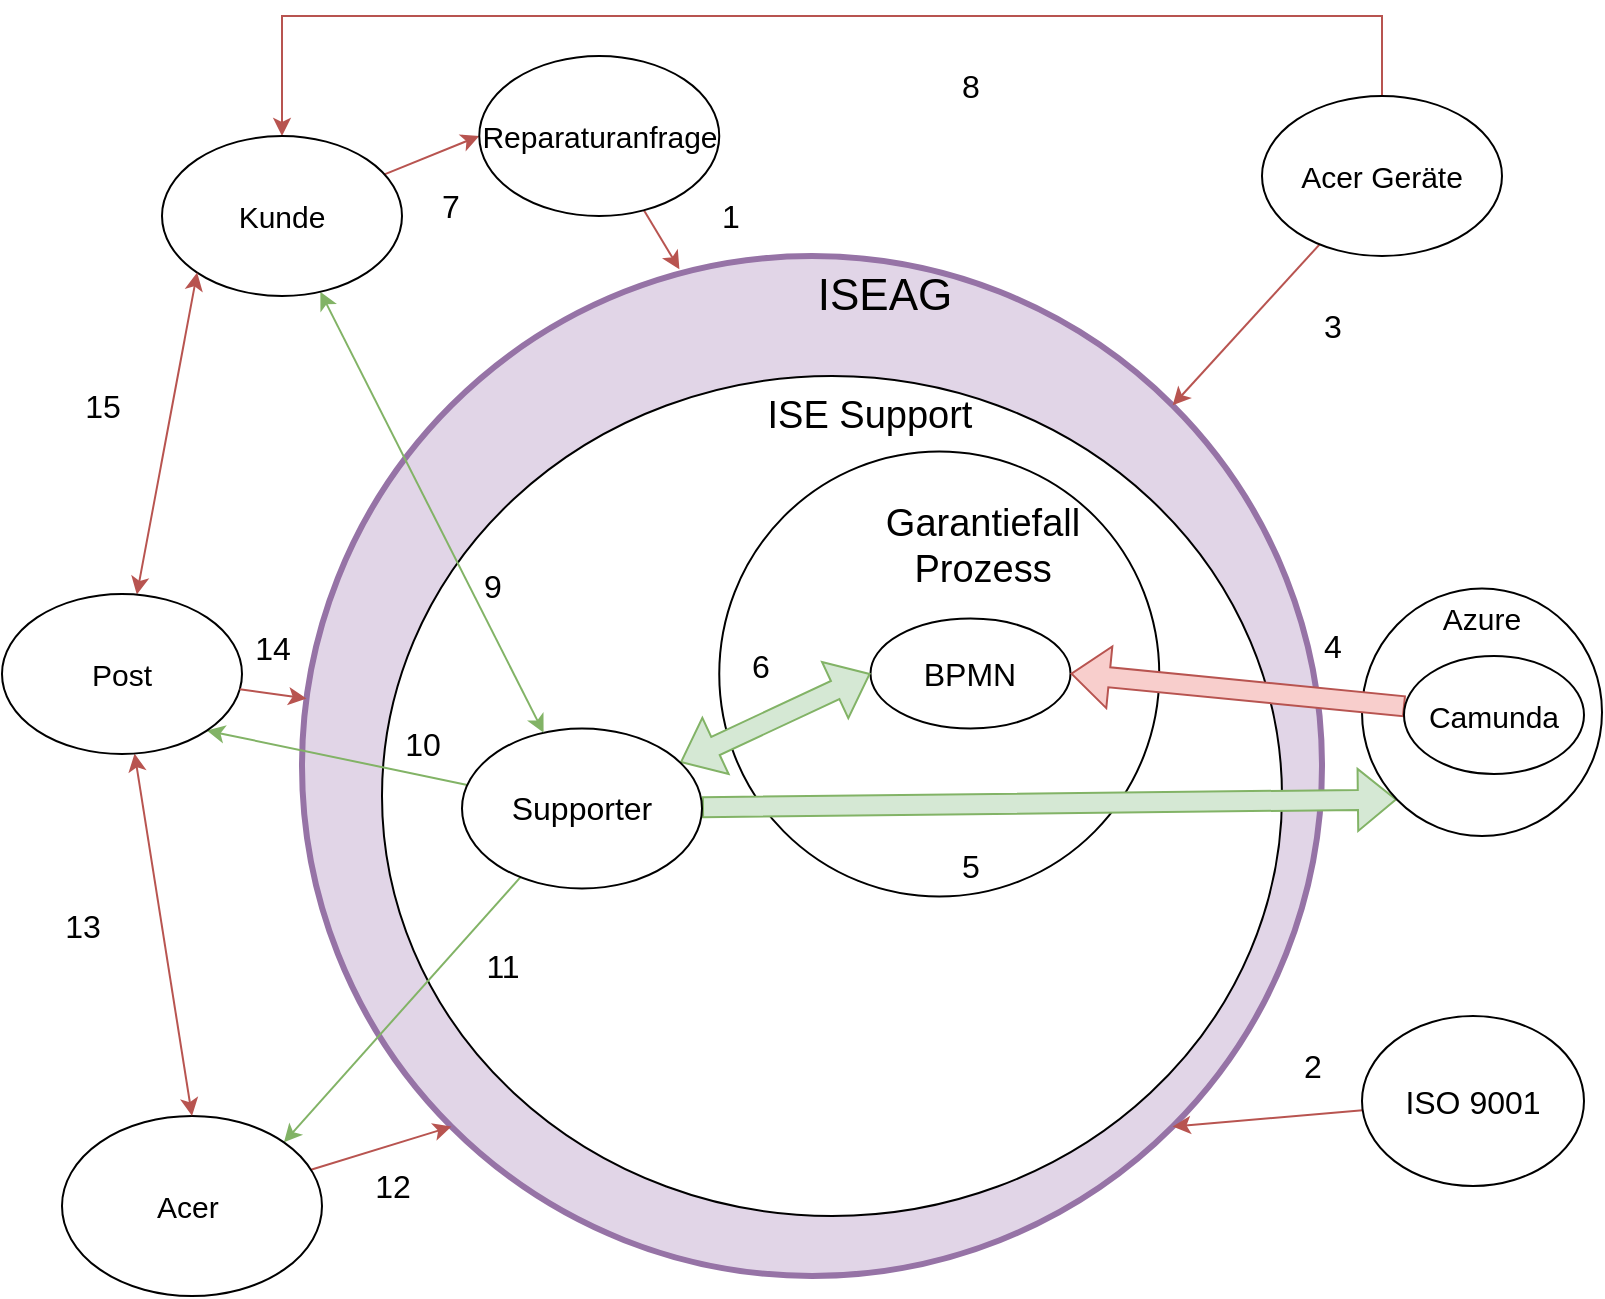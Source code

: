 <mxfile version="22.1.4" type="device">
  <diagram name="Seite-1" id="0NsEZmdlxZwcnF9jEizN">
    <mxGraphModel dx="1002" dy="1800" grid="1" gridSize="10" guides="1" tooltips="1" connect="1" arrows="1" fold="1" page="1" pageScale="1" pageWidth="827" pageHeight="1169" math="0" shadow="0">
      <root>
        <mxCell id="0" />
        <mxCell id="1" parent="0" />
        <mxCell id="VuZYO-ba5Akp1SjeqLfg-2" value="" style="ellipse;whiteSpace=wrap;html=1;aspect=fixed;strokeWidth=3;fillColor=#e1d5e7;strokeColor=#9673a6;" parent="1" vertex="1">
          <mxGeometry x="170" y="110" width="510" height="510" as="geometry" />
        </mxCell>
        <mxCell id="VuZYO-ba5Akp1SjeqLfg-9" value="&lt;font style=&quot;font-size: 22px;&quot;&gt;ISEAG&lt;/font&gt;" style="text;html=1;strokeColor=none;fillColor=none;align=center;verticalAlign=middle;whiteSpace=wrap;rounded=0;" parent="1" vertex="1">
          <mxGeometry x="414" y="110" width="95" height="40" as="geometry" />
        </mxCell>
        <mxCell id="VuZYO-ba5Akp1SjeqLfg-14" value="" style="ellipse;whiteSpace=wrap;html=1;" parent="1" vertex="1">
          <mxGeometry x="210" y="170" width="450" height="420" as="geometry" />
        </mxCell>
        <mxCell id="VuZYO-ba5Akp1SjeqLfg-11" value="" style="ellipse;whiteSpace=wrap;html=1;" parent="1" vertex="1">
          <mxGeometry x="378.63" y="207.75" width="220" height="222.5" as="geometry" />
        </mxCell>
        <mxCell id="VuZYO-ba5Akp1SjeqLfg-10" value="&lt;font style=&quot;font-size: 19px;&quot;&gt;Garantiefall Prozess&lt;/font&gt;" style="text;html=1;strokeColor=none;fillColor=none;align=center;verticalAlign=middle;whiteSpace=wrap;rounded=0;" parent="1" vertex="1">
          <mxGeometry x="465.75" y="220" width="88.5" height="70" as="geometry" />
        </mxCell>
        <mxCell id="VuZYO-ba5Akp1SjeqLfg-12" value="&lt;font style=&quot;font-size: 16px;&quot;&gt;BPMN&lt;/font&gt;" style="ellipse;whiteSpace=wrap;html=1;" parent="1" vertex="1">
          <mxGeometry x="454.25" y="291.25" width="100" height="55" as="geometry" />
        </mxCell>
        <mxCell id="VuZYO-ba5Akp1SjeqLfg-16" value="&lt;font style=&quot;font-size: 19px;&quot;&gt;ISE Support&lt;/font&gt;" style="text;html=1;strokeColor=none;fillColor=none;align=center;verticalAlign=middle;whiteSpace=wrap;rounded=0;" parent="1" vertex="1">
          <mxGeometry x="399" y="160" width="110" height="60" as="geometry" />
        </mxCell>
        <mxCell id="VuZYO-ba5Akp1SjeqLfg-38" style="rounded=0;orthogonalLoop=1;jettySize=auto;html=1;entryX=1;entryY=1;entryDx=0;entryDy=0;fillColor=#f8cecc;strokeColor=#b85450;" parent="1" source="VuZYO-ba5Akp1SjeqLfg-18" target="VuZYO-ba5Akp1SjeqLfg-2" edge="1">
          <mxGeometry relative="1" as="geometry" />
        </mxCell>
        <mxCell id="VuZYO-ba5Akp1SjeqLfg-18" value="&lt;font style=&quot;font-size: 16px;&quot;&gt;ISO 9001&lt;/font&gt;" style="ellipse;whiteSpace=wrap;html=1;" parent="1" vertex="1">
          <mxGeometry x="700" y="490" width="111" height="85" as="geometry" />
        </mxCell>
        <mxCell id="VuZYO-ba5Akp1SjeqLfg-32" style="rounded=0;orthogonalLoop=1;jettySize=auto;html=1;entryX=0;entryY=0.5;entryDx=0;entryDy=0;startArrow=classic;startFill=1;fillColor=#d5e8d4;strokeColor=#82b366;shape=flexArrow;" parent="1" source="VuZYO-ba5Akp1SjeqLfg-24" target="VuZYO-ba5Akp1SjeqLfg-12" edge="1">
          <mxGeometry relative="1" as="geometry" />
        </mxCell>
        <mxCell id="nUDOQ9DPYOoLFEVzFZWF-7" style="rounded=0;orthogonalLoop=1;jettySize=auto;html=1;entryX=0;entryY=1;entryDx=0;entryDy=0;fillColor=#d5e8d4;strokeColor=#82b366;shape=flexArrow;" parent="1" source="VuZYO-ba5Akp1SjeqLfg-24" target="nUDOQ9DPYOoLFEVzFZWF-3" edge="1">
          <mxGeometry relative="1" as="geometry" />
        </mxCell>
        <mxCell id="nUDOQ9DPYOoLFEVzFZWF-9" style="rounded=0;orthogonalLoop=1;jettySize=auto;html=1;entryX=1;entryY=0;entryDx=0;entryDy=0;fillColor=#d5e8d4;strokeColor=#82b366;" parent="1" source="VuZYO-ba5Akp1SjeqLfg-24" target="VuZYO-ba5Akp1SjeqLfg-42" edge="1">
          <mxGeometry relative="1" as="geometry" />
        </mxCell>
        <mxCell id="nUDOQ9DPYOoLFEVzFZWF-11" style="rounded=0;orthogonalLoop=1;jettySize=auto;html=1;entryX=1;entryY=1;entryDx=0;entryDy=0;fillColor=#d5e8d4;strokeColor=#82b366;" parent="1" source="VuZYO-ba5Akp1SjeqLfg-24" target="VuZYO-ba5Akp1SjeqLfg-44" edge="1">
          <mxGeometry relative="1" as="geometry" />
        </mxCell>
        <mxCell id="VuZYO-ba5Akp1SjeqLfg-24" value="&lt;font style=&quot;font-size: 16px;&quot;&gt;Supporter&lt;/font&gt;" style="ellipse;whiteSpace=wrap;html=1;" parent="1" vertex="1">
          <mxGeometry x="250" y="346.25" width="120" height="80" as="geometry" />
        </mxCell>
        <mxCell id="VuZYO-ba5Akp1SjeqLfg-31" style="rounded=0;orthogonalLoop=1;jettySize=auto;html=1;entryX=1;entryY=0;entryDx=0;entryDy=0;fillColor=#f8cecc;strokeColor=#b85450;" parent="1" source="VuZYO-ba5Akp1SjeqLfg-30" target="VuZYO-ba5Akp1SjeqLfg-2" edge="1">
          <mxGeometry relative="1" as="geometry" />
        </mxCell>
        <mxCell id="VuZYO-ba5Akp1SjeqLfg-50" style="rounded=0;orthogonalLoop=1;jettySize=auto;html=1;entryX=0.5;entryY=0;entryDx=0;entryDy=0;fillColor=#f8cecc;strokeColor=#b85450;exitX=0.5;exitY=0;exitDx=0;exitDy=0;edgeStyle=orthogonalEdgeStyle;" parent="1" source="VuZYO-ba5Akp1SjeqLfg-30" target="VuZYO-ba5Akp1SjeqLfg-36" edge="1">
          <mxGeometry relative="1" as="geometry">
            <Array as="points">
              <mxPoint x="710" y="-10" />
              <mxPoint x="160" y="-10" />
            </Array>
          </mxGeometry>
        </mxCell>
        <mxCell id="VuZYO-ba5Akp1SjeqLfg-30" value="&lt;font style=&quot;font-size: 15px;&quot;&gt;Acer Geräte&lt;/font&gt;" style="ellipse;whiteSpace=wrap;html=1;" parent="1" vertex="1">
          <mxGeometry x="650" y="30" width="120" height="80" as="geometry" />
        </mxCell>
        <mxCell id="nUDOQ9DPYOoLFEVzFZWF-14" style="rounded=0;orthogonalLoop=1;jettySize=auto;html=1;fillColor=#d5e8d4;strokeColor=#82b366;startArrow=classic;startFill=1;" parent="1" source="VuZYO-ba5Akp1SjeqLfg-36" target="VuZYO-ba5Akp1SjeqLfg-24" edge="1">
          <mxGeometry relative="1" as="geometry" />
        </mxCell>
        <mxCell id="nUDOQ9DPYOoLFEVzFZWF-17" style="rounded=0;orthogonalLoop=1;jettySize=auto;html=1;entryX=0;entryY=0.5;entryDx=0;entryDy=0;fillColor=#f8cecc;strokeColor=#b85450;" parent="1" source="VuZYO-ba5Akp1SjeqLfg-36" target="VuZYO-ba5Akp1SjeqLfg-48" edge="1">
          <mxGeometry relative="1" as="geometry" />
        </mxCell>
        <mxCell id="VuZYO-ba5Akp1SjeqLfg-36" value="&lt;font style=&quot;font-size: 15px;&quot;&gt;Kunde&lt;/font&gt;" style="ellipse;whiteSpace=wrap;html=1;" parent="1" vertex="1">
          <mxGeometry x="100" y="50" width="120" height="80" as="geometry" />
        </mxCell>
        <mxCell id="nUDOQ9DPYOoLFEVzFZWF-8" style="rounded=0;orthogonalLoop=1;jettySize=auto;html=1;entryX=0;entryY=1;entryDx=0;entryDy=0;fillColor=#f8cecc;strokeColor=#b85450;" parent="1" source="VuZYO-ba5Akp1SjeqLfg-42" target="VuZYO-ba5Akp1SjeqLfg-2" edge="1">
          <mxGeometry relative="1" as="geometry" />
        </mxCell>
        <mxCell id="VuZYO-ba5Akp1SjeqLfg-42" value="&lt;font style=&quot;font-size: 15px;&quot;&gt;Acer&amp;nbsp;&lt;/font&gt;" style="ellipse;whiteSpace=wrap;html=1;" parent="1" vertex="1">
          <mxGeometry x="50" y="540" width="130" height="90" as="geometry" />
        </mxCell>
        <mxCell id="VuZYO-ba5Akp1SjeqLfg-45" style="rounded=0;orthogonalLoop=1;jettySize=auto;html=1;entryX=0;entryY=1;entryDx=0;entryDy=0;fillColor=#f8cecc;strokeColor=#b85450;startArrow=classic;startFill=1;" parent="1" source="VuZYO-ba5Akp1SjeqLfg-44" target="VuZYO-ba5Akp1SjeqLfg-36" edge="1">
          <mxGeometry relative="1" as="geometry" />
        </mxCell>
        <mxCell id="VuZYO-ba5Akp1SjeqLfg-46" style="rounded=0;orthogonalLoop=1;jettySize=auto;html=1;entryX=0.5;entryY=0;entryDx=0;entryDy=0;startArrow=classic;startFill=1;fillColor=#f8cecc;strokeColor=#b85450;" parent="1" source="VuZYO-ba5Akp1SjeqLfg-44" target="VuZYO-ba5Akp1SjeqLfg-42" edge="1">
          <mxGeometry relative="1" as="geometry" />
        </mxCell>
        <mxCell id="VuZYO-ba5Akp1SjeqLfg-44" value="&lt;font style=&quot;font-size: 15px;&quot;&gt;Post&lt;/font&gt;" style="ellipse;whiteSpace=wrap;html=1;" parent="1" vertex="1">
          <mxGeometry x="20" y="279" width="120" height="80" as="geometry" />
        </mxCell>
        <mxCell id="VuZYO-ba5Akp1SjeqLfg-49" style="rounded=0;orthogonalLoop=1;jettySize=auto;html=1;fillColor=#f8cecc;strokeColor=#b85450;entryX=0.37;entryY=0.013;entryDx=0;entryDy=0;entryPerimeter=0;" parent="1" source="VuZYO-ba5Akp1SjeqLfg-48" target="VuZYO-ba5Akp1SjeqLfg-2" edge="1">
          <mxGeometry relative="1" as="geometry">
            <mxPoint x="320" y="630" as="targetPoint" />
          </mxGeometry>
        </mxCell>
        <mxCell id="VuZYO-ba5Akp1SjeqLfg-48" value="&lt;font style=&quot;font-size: 15px;&quot;&gt;Reparaturanfrage&lt;/font&gt;" style="ellipse;whiteSpace=wrap;html=1;" parent="1" vertex="1">
          <mxGeometry x="258.63" y="10" width="120" height="80" as="geometry" />
        </mxCell>
        <mxCell id="nUDOQ9DPYOoLFEVzFZWF-10" style="rounded=0;orthogonalLoop=1;jettySize=auto;html=1;fillColor=#f8cecc;strokeColor=#b85450;" parent="1" source="VuZYO-ba5Akp1SjeqLfg-44" target="VuZYO-ba5Akp1SjeqLfg-2" edge="1">
          <mxGeometry relative="1" as="geometry" />
        </mxCell>
        <mxCell id="nUDOQ9DPYOoLFEVzFZWF-3" value="&lt;font style=&quot;font-size: 15px;&quot;&gt;Azure&lt;/font&gt;" style="ellipse;whiteSpace=wrap;html=1;verticalAlign=top;" parent="1" vertex="1">
          <mxGeometry x="700" y="276.25" width="120" height="123.75" as="geometry" />
        </mxCell>
        <mxCell id="nUDOQ9DPYOoLFEVzFZWF-16" style="rounded=0;orthogonalLoop=1;jettySize=auto;html=1;entryX=1;entryY=0.5;entryDx=0;entryDy=0;fillColor=#f8cecc;strokeColor=#b85450;shape=flexArrow;" parent="1" source="nUDOQ9DPYOoLFEVzFZWF-1" target="VuZYO-ba5Akp1SjeqLfg-12" edge="1">
          <mxGeometry relative="1" as="geometry" />
        </mxCell>
        <mxCell id="nUDOQ9DPYOoLFEVzFZWF-1" value="&lt;font style=&quot;font-size: 15px;&quot;&gt;Camunda&lt;/font&gt;" style="ellipse;whiteSpace=wrap;html=1;" parent="1" vertex="1">
          <mxGeometry x="721" y="310" width="90" height="59" as="geometry" />
        </mxCell>
        <mxCell id="YJgLNUw59tCUcruH0o3P-4" value="&lt;font style=&quot;font-size: 16px;&quot;&gt;1&lt;/font&gt;" style="text;html=1;align=center;verticalAlign=middle;resizable=0;points=[];autosize=1;strokeColor=none;fillColor=none;" vertex="1" parent="1">
          <mxGeometry x="369" y="75" width="30" height="30" as="geometry" />
        </mxCell>
        <mxCell id="YJgLNUw59tCUcruH0o3P-5" value="&lt;font style=&quot;font-size: 16px;&quot;&gt;2&lt;/font&gt;" style="text;html=1;align=center;verticalAlign=middle;resizable=0;points=[];autosize=1;strokeColor=none;fillColor=none;" vertex="1" parent="1">
          <mxGeometry x="660" y="500" width="30" height="30" as="geometry" />
        </mxCell>
        <mxCell id="YJgLNUw59tCUcruH0o3P-6" value="&lt;font style=&quot;font-size: 16px;&quot;&gt;3&lt;/font&gt;" style="text;html=1;align=center;verticalAlign=middle;resizable=0;points=[];autosize=1;strokeColor=none;fillColor=none;" vertex="1" parent="1">
          <mxGeometry x="670" y="130" width="30" height="30" as="geometry" />
        </mxCell>
        <mxCell id="YJgLNUw59tCUcruH0o3P-7" value="&lt;font style=&quot;font-size: 16px;&quot;&gt;4&lt;/font&gt;" style="text;html=1;align=center;verticalAlign=middle;resizable=0;points=[];autosize=1;strokeColor=none;fillColor=none;" vertex="1" parent="1">
          <mxGeometry x="670" y="290" width="30" height="30" as="geometry" />
        </mxCell>
        <mxCell id="YJgLNUw59tCUcruH0o3P-8" value="&lt;font style=&quot;font-size: 16px;&quot;&gt;5&lt;/font&gt;" style="text;html=1;align=center;verticalAlign=middle;resizable=0;points=[];autosize=1;strokeColor=none;fillColor=none;" vertex="1" parent="1">
          <mxGeometry x="489.25" y="400" width="30" height="30" as="geometry" />
        </mxCell>
        <mxCell id="YJgLNUw59tCUcruH0o3P-9" value="&lt;font style=&quot;font-size: 16px;&quot;&gt;6&lt;/font&gt;" style="text;html=1;align=center;verticalAlign=middle;resizable=0;points=[];autosize=1;strokeColor=none;fillColor=none;" vertex="1" parent="1">
          <mxGeometry x="384" y="300" width="30" height="30" as="geometry" />
        </mxCell>
        <mxCell id="YJgLNUw59tCUcruH0o3P-10" value="&lt;font style=&quot;font-size: 16px;&quot;&gt;7&lt;/font&gt;" style="text;html=1;align=center;verticalAlign=middle;resizable=0;points=[];autosize=1;strokeColor=none;fillColor=none;" vertex="1" parent="1">
          <mxGeometry x="228.63" y="70" width="30" height="30" as="geometry" />
        </mxCell>
        <mxCell id="YJgLNUw59tCUcruH0o3P-11" value="&lt;font style=&quot;font-size: 16px;&quot;&gt;8&lt;/font&gt;" style="text;html=1;align=center;verticalAlign=middle;resizable=0;points=[];autosize=1;strokeColor=none;fillColor=none;" vertex="1" parent="1">
          <mxGeometry x="489.25" y="10" width="30" height="30" as="geometry" />
        </mxCell>
        <mxCell id="YJgLNUw59tCUcruH0o3P-12" value="&lt;font style=&quot;font-size: 16px;&quot;&gt;9&lt;/font&gt;" style="text;html=1;align=center;verticalAlign=middle;resizable=0;points=[];autosize=1;strokeColor=none;fillColor=none;" vertex="1" parent="1">
          <mxGeometry x="250" y="260" width="30" height="30" as="geometry" />
        </mxCell>
        <mxCell id="YJgLNUw59tCUcruH0o3P-13" value="&lt;font style=&quot;font-size: 16px;&quot;&gt;10&lt;br&gt;&lt;/font&gt;" style="text;html=1;align=center;verticalAlign=middle;resizable=0;points=[];autosize=1;strokeColor=none;fillColor=none;" vertex="1" parent="1">
          <mxGeometry x="210" y="339" width="40" height="30" as="geometry" />
        </mxCell>
        <mxCell id="YJgLNUw59tCUcruH0o3P-14" value="&lt;span style=&quot;font-size: 16px;&quot;&gt;11&lt;/span&gt;" style="text;html=1;align=center;verticalAlign=middle;resizable=0;points=[];autosize=1;strokeColor=none;fillColor=none;" vertex="1" parent="1">
          <mxGeometry x="250" y="450" width="40" height="30" as="geometry" />
        </mxCell>
        <mxCell id="YJgLNUw59tCUcruH0o3P-15" value="&lt;font style=&quot;font-size: 16px;&quot;&gt;12&lt;/font&gt;" style="text;html=1;align=center;verticalAlign=middle;resizable=0;points=[];autosize=1;strokeColor=none;fillColor=none;" vertex="1" parent="1">
          <mxGeometry x="195" y="560" width="40" height="30" as="geometry" />
        </mxCell>
        <mxCell id="YJgLNUw59tCUcruH0o3P-16" value="&lt;font style=&quot;font-size: 16px;&quot;&gt;13&lt;/font&gt;" style="text;html=1;align=center;verticalAlign=middle;resizable=0;points=[];autosize=1;strokeColor=none;fillColor=none;" vertex="1" parent="1">
          <mxGeometry x="40" y="430.25" width="40" height="30" as="geometry" />
        </mxCell>
        <mxCell id="YJgLNUw59tCUcruH0o3P-17" value="&lt;font style=&quot;font-size: 16px;&quot;&gt;14&lt;/font&gt;" style="text;html=1;align=center;verticalAlign=middle;resizable=0;points=[];autosize=1;strokeColor=none;fillColor=none;" vertex="1" parent="1">
          <mxGeometry x="135" y="291.25" width="40" height="30" as="geometry" />
        </mxCell>
        <mxCell id="YJgLNUw59tCUcruH0o3P-18" value="&lt;font style=&quot;font-size: 16px;&quot;&gt;15&lt;/font&gt;" style="text;html=1;align=center;verticalAlign=middle;resizable=0;points=[];autosize=1;strokeColor=none;fillColor=none;" vertex="1" parent="1">
          <mxGeometry x="50" y="170" width="40" height="30" as="geometry" />
        </mxCell>
      </root>
    </mxGraphModel>
  </diagram>
</mxfile>
